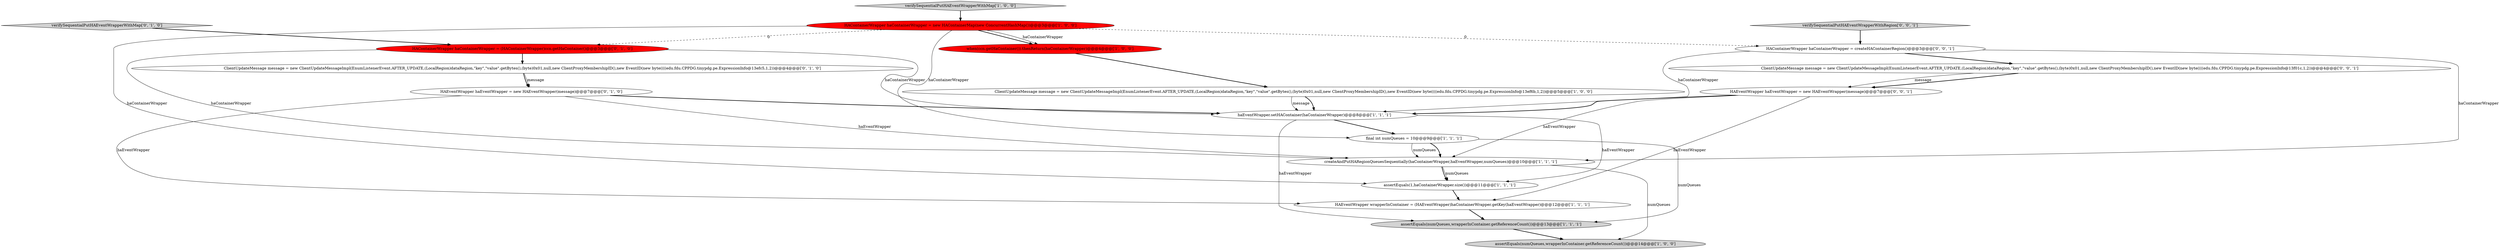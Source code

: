 digraph {
2 [style = filled, label = "verifySequentialPutHAEventWrapperWithMap['1', '0', '0']", fillcolor = lightgray, shape = diamond image = "AAA0AAABBB1BBB"];
12 [style = filled, label = "HAContainerWrapper haContainerWrapper = (HAContainerWrapper)ccn.getHaContainer()@@@3@@@['0', '1', '0']", fillcolor = red, shape = ellipse image = "AAA1AAABBB2BBB"];
10 [style = filled, label = "createAndPutHARegionQueuesSequentially(haContainerWrapper,haEventWrapper,numQueues)@@@10@@@['1', '1', '1']", fillcolor = white, shape = ellipse image = "AAA0AAABBB1BBB"];
8 [style = filled, label = "assertEquals(numQueues,wrapperInContainer.getReferenceCount())@@@13@@@['1', '1', '1']", fillcolor = lightgray, shape = ellipse image = "AAA0AAABBB1BBB"];
18 [style = filled, label = "verifySequentialPutHAEventWrapperWithRegion['0', '0', '1']", fillcolor = lightgray, shape = diamond image = "AAA0AAABBB3BBB"];
16 [style = filled, label = "ClientUpdateMessage message = new ClientUpdateMessageImpl(EnumListenerEvent.AFTER_UPDATE,(LocalRegion)dataRegion,\"key\",\"value\".getBytes(),(byte)0x01,null,new ClientProxyMembershipID(),new EventID(new byte((((edu.fdu.CPPDG.tinypdg.pe.ExpressionInfo@13f01c,1,2))@@@4@@@['0', '0', '1']", fillcolor = white, shape = ellipse image = "AAA0AAABBB3BBB"];
11 [style = filled, label = "verifySequentialPutHAEventWrapperWithMap['0', '1', '0']", fillcolor = lightgray, shape = diamond image = "AAA0AAABBB2BBB"];
3 [style = filled, label = "assertEquals(1,haContainerWrapper.size())@@@11@@@['1', '1', '1']", fillcolor = white, shape = ellipse image = "AAA0AAABBB1BBB"];
17 [style = filled, label = "HAEventWrapper haEventWrapper = new HAEventWrapper(message)@@@7@@@['0', '0', '1']", fillcolor = white, shape = ellipse image = "AAA0AAABBB3BBB"];
4 [style = filled, label = "ClientUpdateMessage message = new ClientUpdateMessageImpl(EnumListenerEvent.AFTER_UPDATE,(LocalRegion)dataRegion,\"key\",\"value\".getBytes(),(byte)0x01,null,new ClientProxyMembershipID(),new EventID(new byte((((edu.fdu.CPPDG.tinypdg.pe.ExpressionInfo@13ef6b,1,2))@@@5@@@['1', '0', '0']", fillcolor = white, shape = ellipse image = "AAA0AAABBB1BBB"];
6 [style = filled, label = "haEventWrapper.setHAContainer(haContainerWrapper)@@@8@@@['1', '1', '1']", fillcolor = white, shape = ellipse image = "AAA0AAABBB1BBB"];
15 [style = filled, label = "HAContainerWrapper haContainerWrapper = createHAContainerRegion()@@@3@@@['0', '0', '1']", fillcolor = white, shape = ellipse image = "AAA0AAABBB3BBB"];
13 [style = filled, label = "ClientUpdateMessage message = new ClientUpdateMessageImpl(EnumListenerEvent.AFTER_UPDATE,(LocalRegion)dataRegion,\"key\",\"value\".getBytes(),(byte)0x01,null,new ClientProxyMembershipID(),new EventID(new byte((((edu.fdu.CPPDG.tinypdg.pe.ExpressionInfo@13efc5,1,2))@@@4@@@['0', '1', '0']", fillcolor = white, shape = ellipse image = "AAA0AAABBB2BBB"];
9 [style = filled, label = "HAContainerWrapper haContainerWrapper = new HAContainerMap(new ConcurrentHashMap())@@@3@@@['1', '0', '0']", fillcolor = red, shape = ellipse image = "AAA1AAABBB1BBB"];
7 [style = filled, label = "HAEventWrapper wrapperInContainer = (HAEventWrapper)haContainerWrapper.getKey(haEventWrapper)@@@12@@@['1', '1', '1']", fillcolor = white, shape = ellipse image = "AAA0AAABBB1BBB"];
14 [style = filled, label = "HAEventWrapper haEventWrapper = new HAEventWrapper(message)@@@7@@@['0', '1', '0']", fillcolor = white, shape = ellipse image = "AAA0AAABBB2BBB"];
1 [style = filled, label = "final int numQueues = 10@@@9@@@['1', '1', '1']", fillcolor = white, shape = ellipse image = "AAA0AAABBB1BBB"];
5 [style = filled, label = "assertEquals(numQueues,wrapperInContainer.getReferenceCount())@@@14@@@['1', '0', '0']", fillcolor = lightgray, shape = ellipse image = "AAA0AAABBB1BBB"];
0 [style = filled, label = "when(ccn.getHaContainer()).thenReturn(haContainerWrapper)@@@4@@@['1', '0', '0']", fillcolor = red, shape = ellipse image = "AAA1AAABBB1BBB"];
6->3 [style = solid, label="haEventWrapper"];
9->0 [style = bold, label=""];
17->6 [style = bold, label=""];
4->6 [style = bold, label=""];
12->10 [style = solid, label="haContainerWrapper"];
10->5 [style = solid, label="numQueues"];
18->15 [style = bold, label=""];
10->3 [style = bold, label=""];
16->17 [style = solid, label="message"];
11->12 [style = bold, label=""];
15->6 [style = solid, label="haContainerWrapper"];
9->0 [style = solid, label="haContainerWrapper"];
2->9 [style = bold, label=""];
16->17 [style = bold, label=""];
7->8 [style = bold, label=""];
15->16 [style = bold, label=""];
6->8 [style = solid, label="haEventWrapper"];
10->3 [style = solid, label="numQueues"];
9->3 [style = solid, label="haContainerWrapper"];
6->1 [style = bold, label=""];
12->13 [style = bold, label=""];
14->10 [style = solid, label="haEventWrapper"];
9->1 [style = solid, label="haContainerWrapper"];
14->7 [style = solid, label="haEventWrapper"];
8->5 [style = bold, label=""];
3->7 [style = bold, label=""];
0->4 [style = bold, label=""];
15->10 [style = solid, label="haContainerWrapper"];
17->7 [style = solid, label="haEventWrapper"];
13->14 [style = solid, label="message"];
9->12 [style = dashed, label="0"];
12->6 [style = solid, label="haContainerWrapper"];
1->8 [style = solid, label="numQueues"];
17->10 [style = solid, label="haEventWrapper"];
4->6 [style = solid, label="message"];
1->10 [style = bold, label=""];
13->14 [style = bold, label=""];
14->6 [style = bold, label=""];
1->10 [style = solid, label="numQueues"];
9->15 [style = dashed, label="0"];
}
